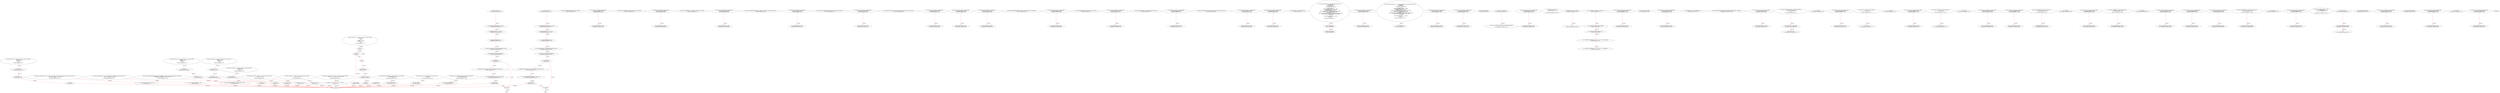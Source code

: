 digraph  {
15 [label="2_ function mul(uint256 a, uint256 b) internal pure returns (uint256) {\n        if (a == 0) {\n            return 0;\n        }\n        uint256 c = a * b;\n        require(c / a == b);\n        return c;\n    }\n15-function_definition-3-10", method="mul(uint256 a,uint256 b)", type_label=function_definition];
32 [label="3_ if_a == 0\n32-if-4-6", method="mul(uint256 a,uint256 b)", type_label=if];
1679 [label="3_ end_if", method="mul(uint256 a,uint256 b)", type_label=end_if];
37 [label="4_ return 0;\n37-return-5-5", method="mul(uint256 a,uint256 b)", type_label=return];
39 [label="6_ uint256 c = a * b;\n39-new_variable-7-7", method="mul(uint256 a,uint256 b)", type_label=new_variable];
47 [label="7_ require(c / a == b);\n47-expression_statement-8-8", method="mul(uint256 a,uint256 b)", type_label=expression_statement];
56 [label="8_ return c;\n56-return-9-9", method="mul(uint256 a,uint256 b)", type_label=return];
58 [label="10_ function div(uint256 a, uint256 b) internal pure returns (uint256) {\n        require(b > 0);\n        uint256 c = a / b;\n        return c;\n    }\n58-function_definition-11-15", method="div(uint256 a,uint256 b)", type_label=function_definition];
75 [label="11_ require(b > 0);\n75-expression_statement-12-12", method="div(uint256 a,uint256 b)", type_label=expression_statement];
82 [label="12_ uint256 c = a / b;\n82-new_variable-13-13", method="div(uint256 a,uint256 b)", type_label=new_variable];
90 [label="13_ return c;\n90-return-14-14", method="div(uint256 a,uint256 b)", type_label=return];
92 [label="15_ function sub(uint256 a, uint256 b) internal pure returns (uint256) {\n        require(b <= a);\n        uint256 c = a - b;\n        return c;\n    }\n92-function_definition-16-20", method="sub(uint256 a,uint256 b)", type_label=function_definition];
109 [label="16_ require(b <= a);\n109-expression_statement-17-17", method="sub(uint256 a,uint256 b)", type_label=expression_statement];
116 [label="17_ uint256 c = a - b;\n116-new_variable-18-18", method="sub(uint256 a,uint256 b)", type_label=new_variable];
124 [label="18_ return c;\n124-return-19-19", method="sub(uint256 a,uint256 b)", type_label=return];
126 [label="20_ function add(uint256 a, uint256 b) internal pure returns (uint256) {\n        uint256 c = a + b;\n        require(c >= a);\n        return c;\n    }\n126-function_definition-21-25", method="add(uint256 a,uint256 b)", type_label=function_definition];
143 [label="21_ uint256 c = a + b;\n143-new_variable-22-22", method="add(uint256 a,uint256 b)", type_label=new_variable];
151 [label="22_ require(c >= a);\n151-expression_statement-23-23", method="add(uint256 a,uint256 b)", type_label=expression_statement];
158 [label="23_ return c;\n158-return-24-24", method="add(uint256 a,uint256 b)", type_label=return];
160 [label="25_ function mod(uint256 a, uint256 b) internal pure returns (uint256) {\n        require(b != 0);\n        return a % b;\n    }\n160-function_definition-26-29", method="mod(uint256 a,uint256 b)", type_label=function_definition];
177 [label="26_ require(b != 0);\n177-expression_statement-27-27", method="mod(uint256 a,uint256 b)", type_label=expression_statement];
184 [label="27_ return a % b;\n184-return-28-28", method="mod(uint256 a,uint256 b)", type_label=return];
188 [label="29_ function max(uint256 a, uint256 b) internal pure returns (uint256) {\n        return a >= b ? a : b;\n    }\n188-function_definition-30-32", method="max(uint256 a,uint256 b)", type_label=function_definition];
205 [label="30_ return a >= b ? a : b;\n205-return-31-31", method="max(uint256 a,uint256 b)", type_label=return];
212 [label="32_ function min(uint256 a, uint256 b) internal pure returns (uint256) {\n        return a < b ? a : b;\n    }\n212-function_definition-33-35", method="min(uint256 a,uint256 b)", type_label=function_definition];
229 [label="33_ return a < b ? a : b;\n229-return-34-34", method="min(uint256 a,uint256 b)", type_label=return];
236 [label="35_ function average(uint256 a, uint256 b) internal pure returns (uint256) {\n        return (a / 2) + (b / 2) + ((a % 2 + b % 2) / 2);\n    }\n236-function_definition-36-38", method="average(uint256 a,uint256 b)", type_label=function_definition];
253 [label="36_ return (a / 2) + (b / 2) + ((a % 2 + b % 2) / 2);\n253-return-37-37", method="average(uint256 a,uint256 b)", type_label=return];
278 [label="40_ function totalSupply() public view returns (uint256);\n278-function_definition-41-41", method="totalSupply()", type_label=function_definition];
286 [label="41_ function bug_unchk_send6() payable public{\n      msg.sender.transfer(1 ether);}\n286-function_definition-42-43", method="bug_unchk_send6()", type_label=function_definition];
291 [label="42_ msg.sender.transfer(1 ether);\n291-expression_statement-43-43", method="bug_unchk_send6()", type_label=expression_statement];
301 [label="43_ function balanceOf(address _owner) public view returns (uint256);\n301-function_definition-44-44", method="balanceOf(address _owner)", type_label=function_definition];
313 [label="44_ function bug_unchk_send16() payable public{\n      msg.sender.transfer(1 ether);}\n313-function_definition-45-46", method="bug_unchk_send16()", type_label=function_definition];
318 [label="45_ msg.sender.transfer(1 ether);\n318-expression_statement-46-46", method="bug_unchk_send16()", type_label=expression_statement];
328 [label="46_ function transfer(address _to, uint256 _value) public returns (bool);\n328-function_definition-47-47", method="transfer(address _to,uint256 _value)", type_label=function_definition];
343 [label="47_ function bug_unchk_send24() payable public{\n      msg.sender.transfer(1 ether);}\n343-function_definition-48-49", method="bug_unchk_send24()", type_label=function_definition];
348 [label="48_ msg.sender.transfer(1 ether);\n348-expression_statement-49-49", method="bug_unchk_send24()", type_label=expression_statement];
358 [label="49_ function transferFrom(address _from, address _to, uint256 _value) public returns (bool);\n358-function_definition-50-50", method="transferFrom(address _from,address _to,uint256 _value)", type_label=function_definition];
377 [label="50_ function bug_unchk_send5() payable public{\n      msg.sender.transfer(1 ether);}\n377-function_definition-51-52", method="bug_unchk_send5()", type_label=function_definition];
382 [label="51_ msg.sender.transfer(1 ether);\n382-expression_statement-52-52", method="bug_unchk_send5()", type_label=expression_statement];
392 [label="52_ function approve(address _spender, uint256 _value) public returns (bool);\n392-function_definition-53-53", method="approve(address _spender,uint256 _value)", type_label=function_definition];
407 [label="53_ function bug_unchk_send15() payable public{\n      msg.sender.transfer(1 ether);}\n407-function_definition-54-55", method="bug_unchk_send15()", type_label=function_definition];
412 [label="54_ msg.sender.transfer(1 ether);\n412-expression_statement-55-55", method="bug_unchk_send15()", type_label=expression_statement];
422 [label="55_ function allowance(address _owner, address _spender) public view returns (uint256);\n422-function_definition-56-56", method="allowance(address _owner,address _spender)", type_label=function_definition];
438 [label="56_ function bug_unchk_send28() payable public{\n      msg.sender.transfer(1 ether);}\n438-function_definition-57-58", method="bug_unchk_send28()", type_label=function_definition];
443 [label="57_ msg.sender.transfer(1 ether);\n443-expression_statement-58-58", method="bug_unchk_send28()", type_label=expression_statement];
453 [label="58_ function bug_unchk_send27() payable public{\n      msg.sender.transfer(1 ether);}\n453-function_definition-59-60", method="bug_unchk_send27()", type_label=function_definition];
458 [label="59_ msg.sender.transfer(1 ether);\n458-expression_statement-60-60", method="bug_unchk_send27()", type_label=expression_statement];
482 [label="61_ function bug_unchk_send31() payable public{\n      msg.sender.transfer(1 ether);}\n482-function_definition-62-63", method="bug_unchk_send31()", type_label=function_definition];
487 [label="62_ msg.sender.transfer(1 ether);\n487-expression_statement-63-63", method="bug_unchk_send31()", type_label=expression_statement];
514 [label="66_ function tokenFallback(address _from, uint _value, bytes memory _data) public;\n514-function_definition-67-67", method="tokenFallback(address _from,uint _value,bytes memory _data)", type_label=function_definition];
529 [label="67_ function bug_unchk_send21() payable public{\n      msg.sender.transfer(1 ether);}\n529-function_definition-68-69", method="bug_unchk_send21()", type_label=function_definition];
534 [label="68_ msg.sender.transfer(1 ether);\n534-expression_statement-69-69", method="bug_unchk_send21()", type_label=expression_statement];
547 [label="71_ function balanceOf(address who) public view returns (uint);\n547-function_definition-72-72", method="balanceOf(address who)", type_label=function_definition];
559 [label="72_ function bug_unchk_send10() payable public{\n      msg.sender.transfer(1 ether);}\n559-function_definition-73-74", method="bug_unchk_send10()", type_label=function_definition];
564 [label="73_ msg.sender.transfer(1 ether);\n564-expression_statement-74-74", method="bug_unchk_send10()", type_label=expression_statement];
574 [label="74_ function transfer(address to, uint value) public returns (bool);\n574-function_definition-75-75", method="transfer(address to,uint value)", type_label=function_definition];
589 [label="75_ function bug_unchk_send22() payable public{\n      msg.sender.transfer(1 ether);}\n589-function_definition-76-77", method="bug_unchk_send22()", type_label=function_definition];
594 [label="76_ msg.sender.transfer(1 ether);\n594-expression_statement-77-77", method="bug_unchk_send22()", type_label=expression_statement];
604 [label="77_ function transfer(address to, uint value, bytes memory data) public returns (bool);\n604-function_definition-78-78", method="transfer(address to,uint value,bytes memory data)", type_label=function_definition];
623 [label="78_ function bug_unchk_send12() payable public{\n      msg.sender.transfer(1 ether);}\n623-function_definition-79-80", method="bug_unchk_send12()", type_label=function_definition];
628 [label="79_ msg.sender.transfer(1 ether);\n628-expression_statement-80-80", method="bug_unchk_send12()", type_label=expression_statement];
638 [label="80_ function bug_unchk_send13() payable public{\n      msg.sender.transfer(1 ether);}\n638-function_definition-81-82", method="bug_unchk_send13()", type_label=function_definition];
643 [label="81_ msg.sender.transfer(1 ether);\n643-expression_statement-82-82", method="bug_unchk_send13()", type_label=expression_statement];
678 [label="86_ mapping(address => uint256) balances;\n678-new_variable-87-87", method="", type_label=new_variable];
684 [label="87_ function transfer(address _to, uint _value) public returns (bool) {\n        uint codeLength;\n        bytes memory empty;\n        assembly {\n            codeLength := extcodesize(_to)\n        }\n        require(_value > 0);\n        require(balances[msg.sender] >= _value);\n        require(balances[_to] + _value > 0);\n        require(msg.sender != _to);\n        balances[msg.sender] = balances[msg.sender].sub(_value);\n        balances[_to] = balances[_to].add(_value);\n        if (codeLength > 0) {\n            ERC223ReceivingContract receiver = ERC223ReceivingContract(_to);\n            receiver.tokenFallback(msg.sender, _value, empty);\n            return false;\n        }\n        emit Transfer(msg.sender, _to, _value);\n        return true;\n    }\n684-function_definition-88-107", method="transfer(address _to,uint _value)", type_label=function_definition];
700 [label="88_ uint codeLength;\n700-new_variable-89-89", method="transfer(address _to,uint _value)", type_label=new_variable];
705 [label="89_ bytes memory empty;\n705-new_variable-90-90", method="transfer(address _to,uint _value)", type_label=new_variable];
720 [label="93_ require(_value > 0);\n720-expression_statement-94-94", method="transfer(address _to,uint _value)", type_label=expression_statement];
727 [label="94_ require(balances[msg.sender] >= _value);\n727-expression_statement-95-95", method="transfer(address _to,uint _value)", type_label=expression_statement];
738 [label="95_ require(balances[_to] + _value > 0);\n738-expression_statement-96-96", method="transfer(address _to,uint _value)", type_label=expression_statement];
749 [label="96_ require(msg.sender != _to);\n749-expression_statement-97-97", method="transfer(address _to,uint _value)", type_label=expression_statement];
758 [label="97_ balances[msg.sender] = balances[msg.sender].sub(_value);\n758-expression_statement-98-98", method="transfer(address _to,uint _value)", type_label=expression_statement];
775 [label="98_ balances[_to] = balances[_to].add(_value);\n775-expression_statement-99-99", method="transfer(address _to,uint _value)", type_label=expression_statement];
788 [label="99_ if_codeLength > 0\n788-if-100-104", method="transfer(address _to,uint _value)", type_label=if];
2435 [label="99_ end_if", method="transfer(address _to,uint _value)", type_label=end_if];
793 [label="100_ ERC223ReceivingContract receiver = ERC223ReceivingContract(_to);\n793-new_variable-101-101", method="transfer(address _to,uint _value)", type_label=new_variable];
803 [label="101_ receiver.tokenFallback(msg.sender, _value, empty);\n803-expression_statement-102-102", method="transfer(address _to,uint _value)", type_label=expression_statement];
816 [label="102_ return false;\n816-return-103-103", method="transfer(address _to,uint _value)", type_label=return];
829 [label="105_ return true;\n829-return-106-106", method="transfer(address _to,uint _value)", type_label=return];
832 [label="107_ function bug_unchk_send11() payable public{\n      msg.sender.transfer(1 ether);}\n832-function_definition-108-109", method="bug_unchk_send11()", type_label=function_definition];
837 [label="108_ msg.sender.transfer(1 ether);\n837-expression_statement-109-109", method="bug_unchk_send11()", type_label=expression_statement];
847 [label="109_ function transfer(address _to, uint _value, bytes memory _data) public returns (bool) {\n        uint codeLength;\n        assembly {\n            codeLength := extcodesize(_to)\n        }\n        require(_value > 0);\n        require(balances[msg.sender] >= _value);\n        require(balances[_to] + _value > 0);\n        require(msg.sender != _to);\n        balances[msg.sender] = balances[msg.sender].sub(_value);\n        balances[_to] = balances[_to].add(_value);\n        if (codeLength > 0) {\n            ERC223ReceivingContract receiver = ERC223ReceivingContract(_to);\n            receiver.tokenFallback(msg.sender, _value, _data);\n            return false;\n        }\n        emit Transfer(msg.sender, _to, _value);\n        return true;\n    }\n847-function_definition-110-128", method="transfer(address _to,uint _value,bytes memory _data)", type_label=function_definition];
867 [label="110_ uint codeLength;\n867-new_variable-111-111", method="transfer(address _to,uint _value,bytes memory _data)", type_label=new_variable];
882 [label="114_ require(_value > 0);\n882-expression_statement-115-115", method="transfer(address _to,uint _value,bytes memory _data)", type_label=expression_statement];
889 [label="115_ require(balances[msg.sender] >= _value);\n889-expression_statement-116-116", method="transfer(address _to,uint _value,bytes memory _data)", type_label=expression_statement];
900 [label="116_ require(balances[_to] + _value > 0);\n900-expression_statement-117-117", method="transfer(address _to,uint _value,bytes memory _data)", type_label=expression_statement];
911 [label="117_ require(msg.sender != _to);\n911-expression_statement-118-118", method="transfer(address _to,uint _value,bytes memory _data)", type_label=expression_statement];
920 [label="118_ balances[msg.sender] = balances[msg.sender].sub(_value);\n920-expression_statement-119-119", method="transfer(address _to,uint _value,bytes memory _data)", type_label=expression_statement];
937 [label="119_ balances[_to] = balances[_to].add(_value);\n937-expression_statement-120-120", method="transfer(address _to,uint _value,bytes memory _data)", type_label=expression_statement];
950 [label="120_ if_codeLength > 0\n950-if-121-125", method="transfer(address _to,uint _value,bytes memory _data)", type_label=if];
2597 [label="120_ end_if", method="transfer(address _to,uint _value,bytes memory _data)", type_label=end_if];
955 [label="121_ ERC223ReceivingContract receiver = ERC223ReceivingContract(_to);\n955-new_variable-122-122", method="transfer(address _to,uint _value,bytes memory _data)", type_label=new_variable];
965 [label="122_ receiver.tokenFallback(msg.sender, _value, _data);\n965-expression_statement-123-123", method="transfer(address _to,uint _value,bytes memory _data)", type_label=expression_statement];
978 [label="123_ return false;\n978-return-124-124", method="transfer(address _to,uint _value,bytes memory _data)", type_label=return];
991 [label="126_ return true;\n991-return-127-127", method="transfer(address _to,uint _value,bytes memory _data)", type_label=return];
994 [label="128_ function bug_unchk_send1() payable public{\n      msg.sender.transfer(1 ether);}\n994-function_definition-129-130", method="bug_unchk_send1()", type_label=function_definition];
999 [label="129_ msg.sender.transfer(1 ether);\n999-expression_statement-130-130", method="bug_unchk_send1()", type_label=expression_statement];
1009 [label="130_ function balanceOf(address _owner) public view returns (uint256) {\n        return balances[_owner];\n    }\n1009-function_definition-131-133", method="balanceOf(address _owner)", type_label=function_definition];
1022 [label="131_ return balances[_owner];\n1022-return-132-132", method="balanceOf(address _owner)", type_label=return];
1026 [label="133_ function bug_unchk_send2() payable public{\n      msg.sender.transfer(1 ether);}\n1026-function_definition-134-135", method="bug_unchk_send2()", type_label=function_definition];
1031 [label="134_ msg.sender.transfer(1 ether);\n1031-expression_statement-135-135", method="bug_unchk_send2()", type_label=expression_statement];
1044 [label="137_ address public owner;\n1044-new_variable-138-138", method="", type_label=new_variable];
1051 [label="139_ owner = msg.sender;\n1051-expression_statement-140-140", method="", type_label=expression_statement];
1057 [label="140_ owner = 0x800A4B210B920020bE22668d28afd7ddef5c6243\n;\n1057-expression_statement-141-142", method="", type_label=expression_statement];
1061 [label="143_ function bug_unchk_send17() payable public{\n      msg.sender.transfer(1 ether);}\n1061-function_definition-144-145", method="bug_unchk_send17()", type_label=function_definition];
1066 [label="144_ msg.sender.transfer(1 ether);\n1066-expression_statement-145-145", method="bug_unchk_send17()", type_label=expression_statement];
1076 [label="145_ modifier onlyOwner {\n        require(msg.sender == owner);\n        _;\n    }\n1076-expression_statement-146-149", method="", type_label=expression_statement];
1079 [label="146_ require(msg.sender == owner);\n1079-expression_statement-147-147", method="", type_label=expression_statement];
1088 [label="147_ _;\n1088-expression_statement-148-148", method="", type_label=expression_statement];
1099 [label="151_ string public constant name = \"Grand Coin\";\n1099-new_variable-152-152", method="", type_label=new_variable];
1106 [label="152_ string public constant symbol = \"GRAND\";\n1106-new_variable-153-153", method="", type_label=new_variable];
1113 [label="153_ uint8 public constant decimals = 18;\n1113-new_variable-154-154", method="", type_label=new_variable];
1119 [label="154_ uint256 public tokenRemained = 2 * (10 ** 9) * (10 ** uint(decimals));\n1119-new_variable-155-155", method="", type_label=new_variable];
1137 [label="155_ uint256 public totalSupply = 2 * (10 ** 9) * (10 ** uint(decimals));\n1137-new_variable-156-156", method="", type_label=new_variable];
1155 [label="156_ function bug_unchk_send18() payable public{\n      msg.sender.transfer(1 ether);}\n1155-function_definition-157-158", method="bug_unchk_send18()", type_label=function_definition];
1160 [label="157_ msg.sender.transfer(1 ether);\n1160-expression_statement-158-158", method="bug_unchk_send18()", type_label=expression_statement];
1170 [label="158_ bool public pause = false;\n1170-new_variable-159-159", method="", type_label=new_variable];
1177 [label="159_ function bug_unchk_send29() payable public{\n      msg.sender.transfer(1 ether);}\n1177-function_definition-160-161", method="bug_unchk_send29()", type_label=function_definition];
1182 [label="160_ msg.sender.transfer(1 ether);\n1182-expression_statement-161-161", method="bug_unchk_send29()", type_label=expression_statement];
1192 [label="161_ mapping(address => bool) lockAddresses;\n1192-new_variable-162-162", method="", type_label=new_variable];
1200 [label="163_ balances[0x96F7F180C6B53e9313Dc26589739FDC8200a699f] = totalSupply;\n1200-expression_statement-164-164", method="", type_label=expression_statement];
1206 [label="165_ function bug_unchk_send3() payable public{\n      msg.sender.transfer(1 ether);}\n1206-function_definition-166-167", method="bug_unchk_send3()", type_label=function_definition];
1211 [label="166_ msg.sender.transfer(1 ether);\n1211-expression_statement-167-167", method="bug_unchk_send3()", type_label=expression_statement];
1221 [label="167_ function changeOwner(address _new) public onlyOwner {\n    	require(_new != address(0));\n        owner = _new;\n    }\n1221-function_definition-168-171", method="changeOwner(address _new)", type_label=function_definition];
1228 [label="167_ onlyOwner\n1228-expression_statement-168-168", method="changeOwner(address _new)", type_label=expression_statement];
1231 [label="168_ require(_new != address(0));\n1231-expression_statement-169-169", method="changeOwner(address _new)", type_label=expression_statement];
1240 [label="169_ owner = _new;\n1240-expression_statement-170-170", method="changeOwner(address _new)", type_label=expression_statement];
1244 [label="171_ function bug_unchk_send9() payable public{\n      msg.sender.transfer(1 ether);}\n1244-function_definition-172-173", method="bug_unchk_send9()", type_label=function_definition];
1249 [label="172_ msg.sender.transfer(1 ether);\n1249-expression_statement-173-173", method="bug_unchk_send9()", type_label=expression_statement];
1259 [label="173_ function pauseContract() public onlyOwner {\n        pause = true;\n    }\n1259-function_definition-174-176", method="pauseContract()", type_label=function_definition];
1262 [label="173_ onlyOwner\n1262-expression_statement-174-174", method="pauseContract()", type_label=expression_statement];
1265 [label="174_ pause = true;\n1265-expression_statement-175-175", method="pauseContract()", type_label=expression_statement];
1270 [label="176_ function bug_unchk_send25() payable public{\n      msg.sender.transfer(1 ether);}\n1270-function_definition-177-178", method="bug_unchk_send25()", type_label=function_definition];
1275 [label="177_ msg.sender.transfer(1 ether);\n1275-expression_statement-178-178", method="bug_unchk_send25()", type_label=expression_statement];
1285 [label="178_ function resumeContract() public onlyOwner {\n        pause = false;\n    }\n1285-function_definition-179-181", method="resumeContract()", type_label=function_definition];
1288 [label="178_ onlyOwner\n1288-expression_statement-179-179", method="resumeContract()", type_label=expression_statement];
1291 [label="179_ pause = false;\n1291-expression_statement-180-180", method="resumeContract()", type_label=expression_statement];
1296 [label="181_ function bug_unchk_send19() payable public{\n      msg.sender.transfer(1 ether);}\n1296-function_definition-182-183", method="bug_unchk_send19()", type_label=function_definition];
1301 [label="182_ msg.sender.transfer(1 ether);\n1301-expression_statement-183-183", method="bug_unchk_send19()", type_label=expression_statement];
1311 [label="183_ function is_contract_paused() public view returns (bool) {\n        return pause;\n    }\n1311-function_definition-184-186", method="is_contract_paused()", type_label=function_definition];
1320 [label="184_ return pause;\n1320-return-185-185", method="is_contract_paused()", type_label=return];
1322 [label="186_ function bug_unchk_send26() payable public{\n      msg.sender.transfer(1 ether);}\n1322-function_definition-187-188", method="bug_unchk_send26()", type_label=function_definition];
1327 [label="187_ msg.sender.transfer(1 ether);\n1327-expression_statement-188-188", method="bug_unchk_send26()", type_label=expression_statement];
1337 [label="188_ function lock(address _addr) public onlyOwner {\n        lockAddresses[_addr] = true;\n    }\n1337-function_definition-189-191", method="lock(address _addr)", type_label=function_definition];
1344 [label="188_ onlyOwner\n1344-expression_statement-189-189", method="lock(address _addr)", type_label=expression_statement];
1347 [label="189_ lockAddresses[_addr] = true;\n1347-expression_statement-190-190", method="lock(address _addr)", type_label=expression_statement];
1354 [label="191_ function bug_unchk_send20() payable public{\n      msg.sender.transfer(1 ether);}\n1354-function_definition-192-193", method="bug_unchk_send20()", type_label=function_definition];
1359 [label="192_ msg.sender.transfer(1 ether);\n1359-expression_statement-193-193", method="bug_unchk_send20()", type_label=expression_statement];
1369 [label="193_ function unlock(address _addr) public onlyOwner {\n        lockAddresses[_addr] = false;\n    }\n1369-function_definition-194-196", method="unlock(address _addr)", type_label=function_definition];
1376 [label="193_ onlyOwner\n1376-expression_statement-194-194", method="unlock(address _addr)", type_label=expression_statement];
1379 [label="194_ lockAddresses[_addr] = false;\n1379-expression_statement-195-195", method="unlock(address _addr)", type_label=expression_statement];
1386 [label="196_ function bug_unchk_send32() payable public{\n      msg.sender.transfer(1 ether);}\n1386-function_definition-197-198", method="bug_unchk_send32()", type_label=function_definition];
1391 [label="197_ msg.sender.transfer(1 ether);\n1391-expression_statement-198-198", method="bug_unchk_send32()", type_label=expression_statement];
1401 [label="198_ function am_I_locked(address _addr) public view returns (bool) {\n        return lockAddresses[_addr];\n    }\n1401-function_definition-199-201", method="am_I_locked(address _addr)", type_label=function_definition];
1414 [label="199_ return lockAddresses[_addr];\n1414-return-200-200", method="am_I_locked(address _addr)", type_label=return];
1418 [label="201_ function bug_unchk_send4() payable public{\n      msg.sender.transfer(1 ether);}\n1418-function_definition-202-203", method="bug_unchk_send4()", type_label=function_definition];
1423 [label="202_ msg.sender.transfer(1 ether);\n1423-expression_statement-203-203", method="bug_unchk_send4()", type_label=expression_statement];
1437 [label="204_ function bug_unchk_send7() payable public{\n      msg.sender.transfer(1 ether);}\n1437-function_definition-205-206", method="bug_unchk_send7()", type_label=function_definition];
1442 [label="205_ msg.sender.transfer(1 ether);\n1442-expression_statement-206-206", method="bug_unchk_send7()", type_label=expression_statement];
1452 [label="206_ function getETH(uint256 _amount) public onlyOwner {\n        msg.sender.transfer(_amount);\n    }\n1452-function_definition-207-209", method="getETH(uint256 _amount)", type_label=function_definition];
1459 [label="206_ onlyOwner\n1459-expression_statement-207-207", method="getETH(uint256 _amount)", type_label=expression_statement];
1462 [label="207_ msg.sender.transfer(_amount);\n1462-expression_statement-208-208", method="getETH(uint256 _amount)", type_label=expression_statement];
1471 [label="209_ function bug_unchk_send23() payable public{\n      msg.sender.transfer(1 ether);}\n1471-function_definition-210-211", method="bug_unchk_send23()", type_label=function_definition];
1476 [label="210_ msg.sender.transfer(1 ether);\n1476-expression_statement-211-211", method="bug_unchk_send23()", type_label=expression_statement];
1486 [label="211_ modifier transferable(address _addr) {\n        require(!pause);\n        require(!lockAddresses[_addr]);\n        _;\n    }\n1486-expression_statement-212-216", method="", type_label=expression_statement];
1493 [label="212_ require(!pause);\n1493-expression_statement-213-213", method="", type_label=expression_statement];
1499 [label="213_ require(!lockAddresses[_addr]);\n1499-expression_statement-214-214", method="", type_label=expression_statement];
1507 [label="214_ _;\n1507-expression_statement-215-215", method="", type_label=expression_statement];
1509 [label="216_ function transfer(address _to, uint _value, bytes memory _data) public transferable(msg.sender) returns (bool) {\n        return super.transfer(_to, _value, _data);\n    }\n1509-function_definition-217-219", method="transfer(address _to,uint _value,bytes memory _data)", type_label=function_definition];
1524 [label="216_ transferable(msg.sender)\n1524-expression_statement-217-217", method="transfer(address _to,uint _value,bytes memory _data)", type_label=expression_statement];
1535 [label="217_ return super.transfer(_to, _value, _data);\n1535-return-218-218", method="transfer(address _to,uint _value,bytes memory _data)", type_label=return];
1546 [label="219_ function bug_unchk_send14() payable public{\n      msg.sender.transfer(1 ether);}\n1546-function_definition-220-221", method="bug_unchk_send14()", type_label=function_definition];
1551 [label="220_ msg.sender.transfer(1 ether);\n1551-expression_statement-221-221", method="bug_unchk_send14()", type_label=expression_statement];
1561 [label="221_ function transfer(address _to, uint _value) public transferable(msg.sender) returns (bool) {\n        return super.transfer(_to, _value);\n    }\n1561-function_definition-222-224", method="transfer(address _to,uint _value)", type_label=function_definition];
1572 [label="221_ transferable(msg.sender)\n1572-expression_statement-222-222", method="transfer(address _to,uint _value)", type_label=expression_statement];
1583 [label="222_ return super.transfer(_to, _value);\n1583-return-223-223", method="transfer(address _to,uint _value)", type_label=return];
1592 [label="224_ function bug_unchk_send30() payable public{\n      msg.sender.transfer(1 ether);}\n1592-function_definition-225-226", method="bug_unchk_send30()", type_label=function_definition];
1597 [label="225_ msg.sender.transfer(1 ether);\n1597-expression_statement-226-226", method="bug_unchk_send30()", type_label=expression_statement];
1607 [label="226_ function transferAnyERC20Token(address _tokenAddress, uint256 _value) public onlyOwner returns (bool) {\n        return ERC20(_tokenAddress).transfer(owner, _value);\n    }\n1607-function_definition-227-229", method="transferAnyERC20Token(address _tokenAddress,uint256 _value)", type_label=function_definition];
1618 [label="226_ onlyOwner\n1618-expression_statement-227-227", method="transferAnyERC20Token(address _tokenAddress,uint256 _value)", type_label=expression_statement];
1625 [label="227_ return ERC20(_tokenAddress).transfer(owner, _value);\n1625-return-228-228", method="transferAnyERC20Token(address _tokenAddress,uint256 _value)", type_label=return];
1637 [label="229_ function bug_unchk_send8() payable public{\n      msg.sender.transfer(1 ether);}\n1637-function_definition-230-231", method="bug_unchk_send8()", type_label=function_definition];
1642 [label="230_ msg.sender.transfer(1 ether);\n1642-expression_statement-231-231", method="bug_unchk_send8()", type_label=expression_statement];
1 [label="0_ start_node", method="", type_label=start];
2 [label="0_ exit_node", method="", type_label=exit];
819;
981;
15 -> 32  [color=red, controlflow_type=next_line, edge_type=CFG_edge, key=0, label=next_line];
32 -> 37  [color=red, controlflow_type=pos_next, edge_type=CFG_edge, key=0, label=pos_next];
32 -> 1679  [color=red, controlflow_type=neg_next, edge_type=CFG_edge, key=0, label=neg_next];
1679 -> 39  [color=red, controlflow_type=next_line, edge_type=CFG_edge, key=0, label=next_line];
37 -> 1679  [color=red, controlflow_type=end_if, edge_type=CFG_edge, key=0, label=end_if];
37 -> 2  [color=red, controlflow_type=return_exit, edge_type=CFG_edge, key=0, label=return_exit];
39 -> 47  [color=red, controlflow_type=next_line, edge_type=CFG_edge, key=0, label=next_line];
47 -> 56  [color=red, controlflow_type=next_line, edge_type=CFG_edge, key=0, label=next_line];
56 -> 2  [color=red, controlflow_type=return_exit, edge_type=CFG_edge, key=0, label=return_exit];
58 -> 75  [color=red, controlflow_type=next_line, edge_type=CFG_edge, key=0, label=next_line];
75 -> 82  [color=red, controlflow_type=next_line, edge_type=CFG_edge, key=0, label=next_line];
82 -> 90  [color=red, controlflow_type=next_line, edge_type=CFG_edge, key=0, label=next_line];
90 -> 2  [color=red, controlflow_type=return_exit, edge_type=CFG_edge, key=0, label=return_exit];
92 -> 109  [color=red, controlflow_type=next_line, edge_type=CFG_edge, key=0, label=next_line];
109 -> 116  [color=red, controlflow_type=next_line, edge_type=CFG_edge, key=0, label=next_line];
116 -> 124  [color=red, controlflow_type=next_line, edge_type=CFG_edge, key=0, label=next_line];
124 -> 2  [color=red, controlflow_type=return_exit, edge_type=CFG_edge, key=0, label=return_exit];
126 -> 143  [color=red, controlflow_type=next_line, edge_type=CFG_edge, key=0, label=next_line];
143 -> 151  [color=red, controlflow_type=next_line, edge_type=CFG_edge, key=0, label=next_line];
151 -> 158  [color=red, controlflow_type=next_line, edge_type=CFG_edge, key=0, label=next_line];
158 -> 2  [color=red, controlflow_type=return_exit, edge_type=CFG_edge, key=0, label=return_exit];
160 -> 177  [color=red, controlflow_type=next_line, edge_type=CFG_edge, key=0, label=next_line];
177 -> 184  [color=red, controlflow_type=next_line, edge_type=CFG_edge, key=0, label=next_line];
184 -> 2  [color=red, controlflow_type=return_exit, edge_type=CFG_edge, key=0, label=return_exit];
188 -> 205  [color=red, controlflow_type=next_line, edge_type=CFG_edge, key=0, label=next_line];
205 -> 2  [color=red, controlflow_type=return_exit, edge_type=CFG_edge, key=0, label=return_exit];
212 -> 229  [color=red, controlflow_type=next_line, edge_type=CFG_edge, key=0, label=next_line];
229 -> 2  [color=red, controlflow_type=return_exit, edge_type=CFG_edge, key=0, label=return_exit];
236 -> 253  [color=red, controlflow_type=next_line, edge_type=CFG_edge, key=0, label=next_line];
253 -> 2  [color=red, controlflow_type=return_exit, edge_type=CFG_edge, key=0, label=return_exit];
286 -> 291  [color=red, controlflow_type=next_line, edge_type=CFG_edge, key=0, label=next_line];
313 -> 318  [color=red, controlflow_type=next_line, edge_type=CFG_edge, key=0, label=next_line];
343 -> 348  [color=red, controlflow_type=next_line, edge_type=CFG_edge, key=0, label=next_line];
377 -> 382  [color=red, controlflow_type=next_line, edge_type=CFG_edge, key=0, label=next_line];
407 -> 412  [color=red, controlflow_type=next_line, edge_type=CFG_edge, key=0, label=next_line];
438 -> 443  [color=red, controlflow_type=next_line, edge_type=CFG_edge, key=0, label=next_line];
453 -> 458  [color=red, controlflow_type=next_line, edge_type=CFG_edge, key=0, label=next_line];
482 -> 487  [color=red, controlflow_type=next_line, edge_type=CFG_edge, key=0, label=next_line];
529 -> 534  [color=red, controlflow_type=next_line, edge_type=CFG_edge, key=0, label=next_line];
559 -> 564  [color=red, controlflow_type=next_line, edge_type=CFG_edge, key=0, label=next_line];
589 -> 594  [color=red, controlflow_type=next_line, edge_type=CFG_edge, key=0, label=next_line];
623 -> 628  [color=red, controlflow_type=next_line, edge_type=CFG_edge, key=0, label=next_line];
638 -> 643  [color=red, controlflow_type=next_line, edge_type=CFG_edge, key=0, label=next_line];
684 -> 700  [color=red, controlflow_type=next_line, edge_type=CFG_edge, key=0, label=next_line];
700 -> 705  [color=red, controlflow_type=next_line, edge_type=CFG_edge, key=0, label=next_line];
720 -> 727  [color=red, controlflow_type=next_line, edge_type=CFG_edge, key=0, label=next_line];
727 -> 738  [color=red, controlflow_type=next_line, edge_type=CFG_edge, key=0, label=next_line];
738 -> 749  [color=red, controlflow_type=next_line, edge_type=CFG_edge, key=0, label=next_line];
749 -> 758  [color=red, controlflow_type=next_line, edge_type=CFG_edge, key=0, label=next_line];
758 -> 775  [color=red, controlflow_type=next_line, edge_type=CFG_edge, key=0, label=next_line];
775 -> 788  [color=red, controlflow_type=next_line, edge_type=CFG_edge, key=0, label=next_line];
788 -> 793  [color=red, controlflow_type=pos_next, edge_type=CFG_edge, key=0, label=pos_next];
788 -> 2435  [color=red, controlflow_type=neg_next, edge_type=CFG_edge, key=0, label=neg_next];
2435 -> 819  [color=red, controlflow_type=next_line, edge_type=CFG_edge, key=0, label=next_line];
793 -> 803  [color=red, controlflow_type=next_line, edge_type=CFG_edge, key=0, label=next_line];
803 -> 816  [color=red, controlflow_type=next_line, edge_type=CFG_edge, key=0, label=next_line];
816 -> 2435  [color=red, controlflow_type=end_if, edge_type=CFG_edge, key=0, label=end_if];
816 -> 2  [color=red, controlflow_type=return_exit, edge_type=CFG_edge, key=0, label=return_exit];
829 -> 2  [color=red, controlflow_type=return_exit, edge_type=CFG_edge, key=0, label=return_exit];
832 -> 837  [color=red, controlflow_type=next_line, edge_type=CFG_edge, key=0, label=next_line];
847 -> 867  [color=red, controlflow_type=next_line, edge_type=CFG_edge, key=0, label=next_line];
882 -> 889  [color=red, controlflow_type=next_line, edge_type=CFG_edge, key=0, label=next_line];
889 -> 900  [color=red, controlflow_type=next_line, edge_type=CFG_edge, key=0, label=next_line];
900 -> 911  [color=red, controlflow_type=next_line, edge_type=CFG_edge, key=0, label=next_line];
911 -> 920  [color=red, controlflow_type=next_line, edge_type=CFG_edge, key=0, label=next_line];
920 -> 937  [color=red, controlflow_type=next_line, edge_type=CFG_edge, key=0, label=next_line];
937 -> 950  [color=red, controlflow_type=next_line, edge_type=CFG_edge, key=0, label=next_line];
950 -> 955  [color=red, controlflow_type=pos_next, edge_type=CFG_edge, key=0, label=pos_next];
950 -> 2597  [color=red, controlflow_type=neg_next, edge_type=CFG_edge, key=0, label=neg_next];
2597 -> 981  [color=red, controlflow_type=next_line, edge_type=CFG_edge, key=0, label=next_line];
955 -> 965  [color=red, controlflow_type=next_line, edge_type=CFG_edge, key=0, label=next_line];
965 -> 978  [color=red, controlflow_type=next_line, edge_type=CFG_edge, key=0, label=next_line];
978 -> 2597  [color=red, controlflow_type=end_if, edge_type=CFG_edge, key=0, label=end_if];
978 -> 2  [color=red, controlflow_type=return_exit, edge_type=CFG_edge, key=0, label=return_exit];
991 -> 2  [color=red, controlflow_type=return_exit, edge_type=CFG_edge, key=0, label=return_exit];
994 -> 999  [color=red, controlflow_type=next_line, edge_type=CFG_edge, key=0, label=next_line];
1009 -> 1022  [color=red, controlflow_type=next_line, edge_type=CFG_edge, key=0, label=next_line];
1022 -> 2  [color=red, controlflow_type=return_exit, edge_type=CFG_edge, key=0, label=return_exit];
1026 -> 1031  [color=red, controlflow_type=next_line, edge_type=CFG_edge, key=0, label=next_line];
1051 -> 1057  [color=red, controlflow_type=next_line, edge_type=CFG_edge, key=0, label=next_line];
1061 -> 1066  [color=red, controlflow_type=next_line, edge_type=CFG_edge, key=0, label=next_line];
1079 -> 1088  [color=red, controlflow_type=next_line, edge_type=CFG_edge, key=0, label=next_line];
1099 -> 1106  [color=red, controlflow_type=next_line, edge_type=CFG_edge, key=0, label=next_line];
1106 -> 1113  [color=red, controlflow_type=next_line, edge_type=CFG_edge, key=0, label=next_line];
1113 -> 1119  [color=red, controlflow_type=next_line, edge_type=CFG_edge, key=0, label=next_line];
1119 -> 1137  [color=red, controlflow_type=next_line, edge_type=CFG_edge, key=0, label=next_line];
1155 -> 1160  [color=red, controlflow_type=next_line, edge_type=CFG_edge, key=0, label=next_line];
1177 -> 1182  [color=red, controlflow_type=next_line, edge_type=CFG_edge, key=0, label=next_line];
1206 -> 1211  [color=red, controlflow_type=next_line, edge_type=CFG_edge, key=0, label=next_line];
1221 -> 1231  [color=red, controlflow_type=next_line, edge_type=CFG_edge, key=0, label=next_line];
1231 -> 1240  [color=red, controlflow_type=next_line, edge_type=CFG_edge, key=0, label=next_line];
1244 -> 1249  [color=red, controlflow_type=next_line, edge_type=CFG_edge, key=0, label=next_line];
1259 -> 1265  [color=red, controlflow_type=next_line, edge_type=CFG_edge, key=0, label=next_line];
1270 -> 1275  [color=red, controlflow_type=next_line, edge_type=CFG_edge, key=0, label=next_line];
1285 -> 1291  [color=red, controlflow_type=next_line, edge_type=CFG_edge, key=0, label=next_line];
1296 -> 1301  [color=red, controlflow_type=next_line, edge_type=CFG_edge, key=0, label=next_line];
1311 -> 1320  [color=red, controlflow_type=next_line, edge_type=CFG_edge, key=0, label=next_line];
1320 -> 2  [color=red, controlflow_type=return_exit, edge_type=CFG_edge, key=0, label=return_exit];
1322 -> 1327  [color=red, controlflow_type=next_line, edge_type=CFG_edge, key=0, label=next_line];
1337 -> 1347  [color=red, controlflow_type=next_line, edge_type=CFG_edge, key=0, label=next_line];
1354 -> 1359  [color=red, controlflow_type=next_line, edge_type=CFG_edge, key=0, label=next_line];
1369 -> 1379  [color=red, controlflow_type=next_line, edge_type=CFG_edge, key=0, label=next_line];
1386 -> 1391  [color=red, controlflow_type=next_line, edge_type=CFG_edge, key=0, label=next_line];
1401 -> 1414  [color=red, controlflow_type=next_line, edge_type=CFG_edge, key=0, label=next_line];
1414 -> 2  [color=red, controlflow_type=return_exit, edge_type=CFG_edge, key=0, label=return_exit];
1418 -> 1423  [color=red, controlflow_type=next_line, edge_type=CFG_edge, key=0, label=next_line];
1437 -> 1442  [color=red, controlflow_type=next_line, edge_type=CFG_edge, key=0, label=next_line];
1452 -> 1462  [color=red, controlflow_type=next_line, edge_type=CFG_edge, key=0, label=next_line];
1471 -> 1476  [color=red, controlflow_type=next_line, edge_type=CFG_edge, key=0, label=next_line];
1493 -> 1499  [color=red, controlflow_type=next_line, edge_type=CFG_edge, key=0, label=next_line];
1499 -> 1507  [color=red, controlflow_type=next_line, edge_type=CFG_edge, key=0, label=next_line];
1509 -> 1535  [color=red, controlflow_type=next_line, edge_type=CFG_edge, key=0, label=next_line];
1535 -> 2  [color=red, controlflow_type=return_exit, edge_type=CFG_edge, key=0, label=return_exit];
1546 -> 1551  [color=red, controlflow_type=next_line, edge_type=CFG_edge, key=0, label=next_line];
1561 -> 1583  [color=red, controlflow_type=next_line, edge_type=CFG_edge, key=0, label=next_line];
1583 -> 2  [color=red, controlflow_type=return_exit, edge_type=CFG_edge, key=0, label=return_exit];
1592 -> 1597  [color=red, controlflow_type=next_line, edge_type=CFG_edge, key=0, label=next_line];
1607 -> 1625  [color=red, controlflow_type=next_line, edge_type=CFG_edge, key=0, label=next_line];
1625 -> 2  [color=red, controlflow_type=return_exit, edge_type=CFG_edge, key=0, label=return_exit];
1637 -> 1642  [color=red, controlflow_type=next_line, edge_type=CFG_edge, key=0, label=next_line];
}
